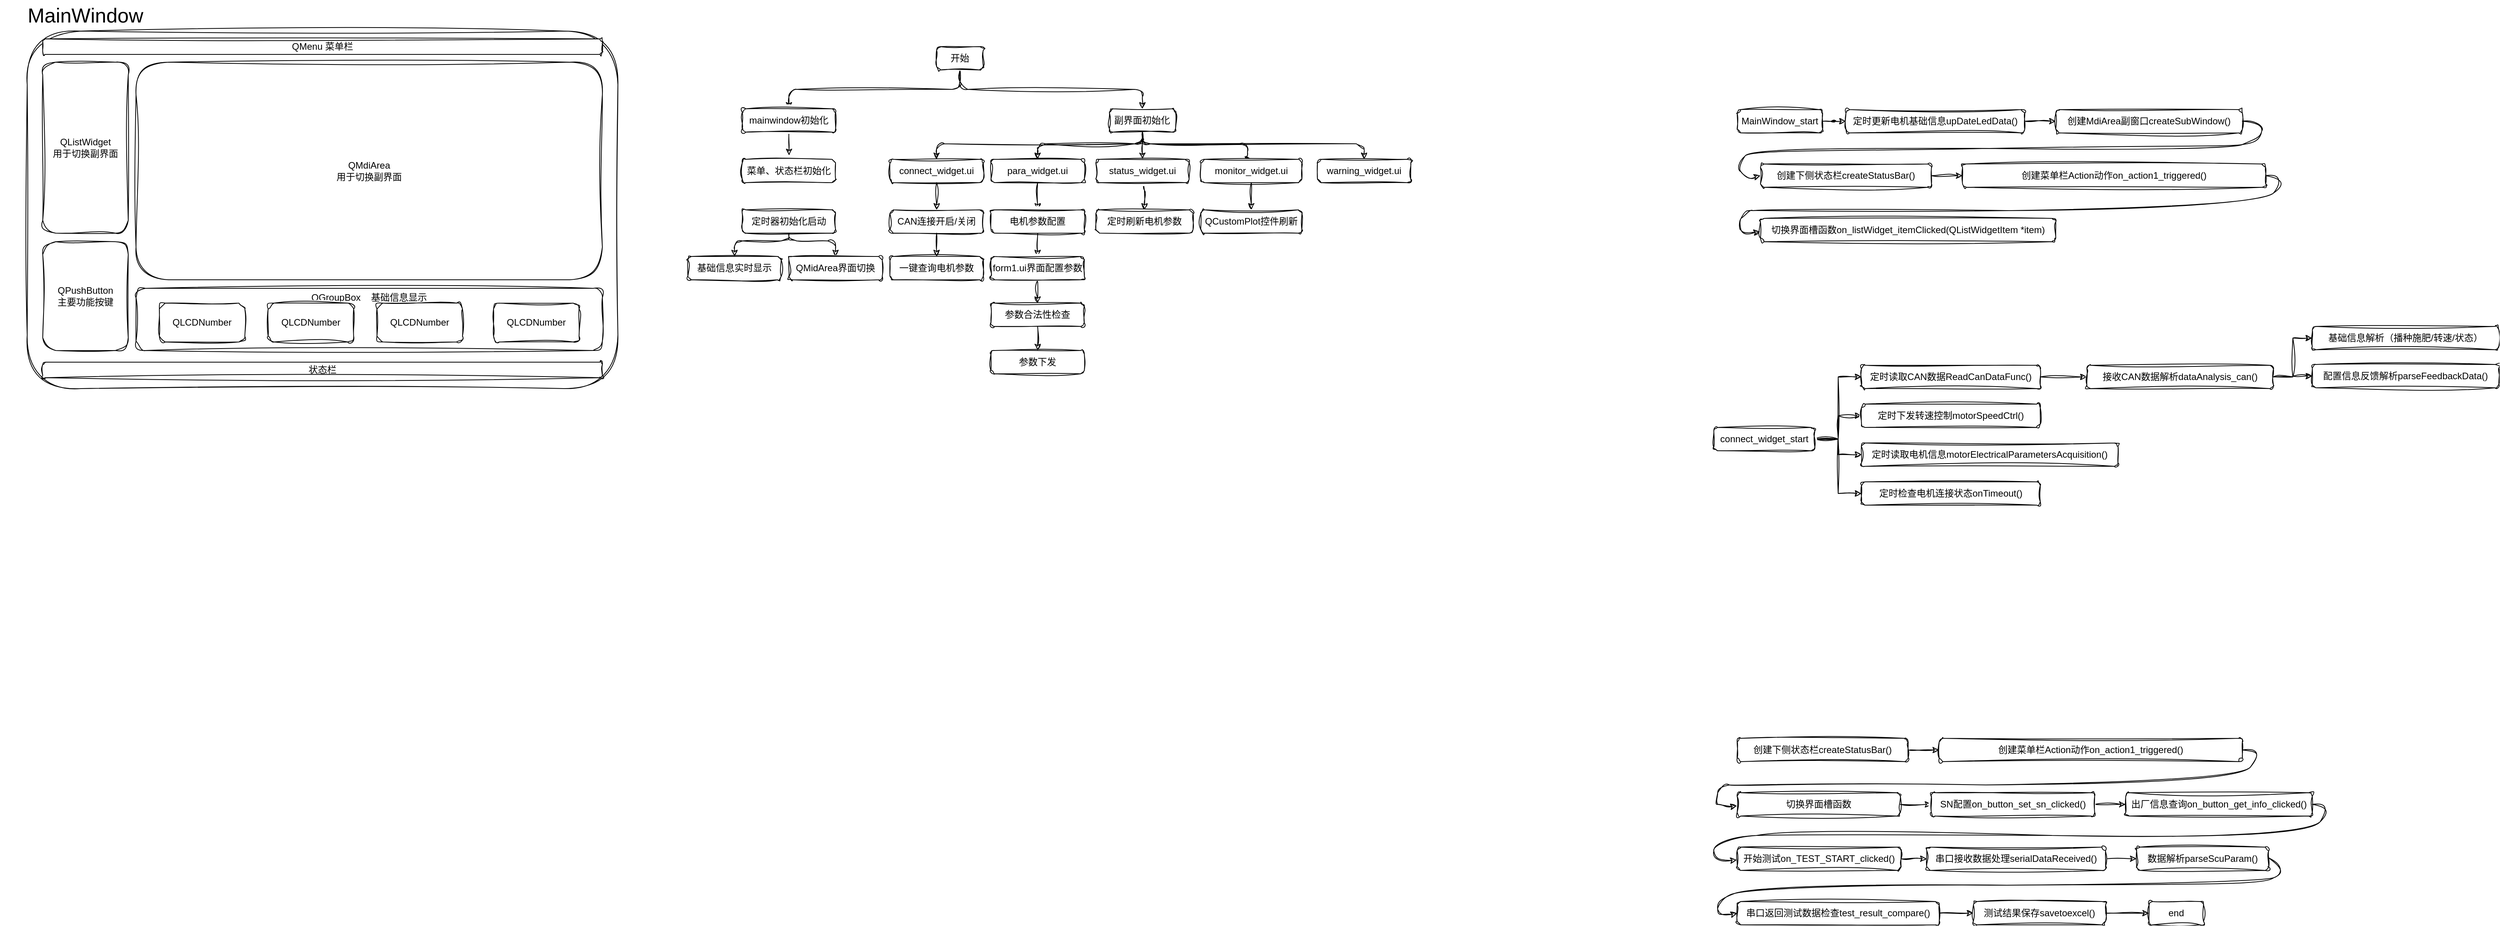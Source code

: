 <mxfile version="28.0.7">
  <diagram name="第 1 页" id="NeOZQ0dyBE4NOlgX1TNu">
    <mxGraphModel dx="983" dy="512" grid="1" gridSize="10" guides="1" tooltips="1" connect="1" arrows="1" fold="1" page="1" pageScale="1" pageWidth="5000" pageHeight="5000" math="0" shadow="0">
      <root>
        <mxCell id="0" />
        <mxCell id="1" parent="0" />
        <mxCell id="uWLSrax9oehgRug97Yif-1" value="" style="rounded=1;whiteSpace=wrap;html=1;labelBackgroundColor=none;sketch=1;curveFitting=1;jiggle=2;" vertex="1" parent="1">
          <mxGeometry x="110" y="70" width="760" height="460" as="geometry" />
        </mxCell>
        <mxCell id="uWLSrax9oehgRug97Yif-3" value="&lt;font style=&quot;font-size: 26px;&quot;&gt;MainWindow&lt;/font&gt;" style="text;html=1;align=center;verticalAlign=middle;whiteSpace=wrap;rounded=1;labelBackgroundColor=none;sketch=1;curveFitting=1;jiggle=2;" vertex="1" parent="1">
          <mxGeometry x="75" y="30" width="220" height="40" as="geometry" />
        </mxCell>
        <mxCell id="uWLSrax9oehgRug97Yif-4" value="QListWidget&lt;br&gt;用于切换副界面" style="rounded=1;whiteSpace=wrap;html=1;labelBackgroundColor=none;sketch=1;curveFitting=1;jiggle=2;" vertex="1" parent="1">
          <mxGeometry x="130" y="110" width="110" height="220" as="geometry" />
        </mxCell>
        <mxCell id="uWLSrax9oehgRug97Yif-5" value="状态栏" style="rounded=1;whiteSpace=wrap;html=1;labelBackgroundColor=none;sketch=1;curveFitting=1;jiggle=2;" vertex="1" parent="1">
          <mxGeometry x="130" y="496" width="720" height="20" as="geometry" />
        </mxCell>
        <mxCell id="uWLSrax9oehgRug97Yif-6" value="QPushButton&lt;br&gt;主要功能按键" style="rounded=1;whiteSpace=wrap;html=1;labelBackgroundColor=none;sketch=1;curveFitting=1;jiggle=2;" vertex="1" parent="1">
          <mxGeometry x="130" y="341" width="110" height="140" as="geometry" />
        </mxCell>
        <mxCell id="uWLSrax9oehgRug97Yif-7" value="QGroupBox&amp;nbsp; &amp;nbsp; 基础信息显示&lt;br&gt;&lt;br&gt;&lt;br&gt;&lt;br&gt;&lt;div&gt;&lt;br&gt;&lt;/div&gt;" style="rounded=1;whiteSpace=wrap;html=1;labelBackgroundColor=none;sketch=1;curveFitting=1;jiggle=2;" vertex="1" parent="1">
          <mxGeometry x="250" y="401" width="600" height="80" as="geometry" />
        </mxCell>
        <mxCell id="uWLSrax9oehgRug97Yif-8" value="QLCDNumber" style="rounded=1;whiteSpace=wrap;html=1;labelBackgroundColor=none;sketch=1;curveFitting=1;jiggle=2;" vertex="1" parent="1">
          <mxGeometry x="280" y="420" width="110" height="50" as="geometry" />
        </mxCell>
        <mxCell id="uWLSrax9oehgRug97Yif-9" value="QLCDNumber" style="rounded=1;whiteSpace=wrap;html=1;labelBackgroundColor=none;sketch=1;curveFitting=1;jiggle=2;" vertex="1" parent="1">
          <mxGeometry x="420" y="420" width="110" height="50" as="geometry" />
        </mxCell>
        <mxCell id="uWLSrax9oehgRug97Yif-10" value="QLCDNumber" style="rounded=1;whiteSpace=wrap;html=1;labelBackgroundColor=none;sketch=1;curveFitting=1;jiggle=2;" vertex="1" parent="1">
          <mxGeometry x="560" y="420" width="110" height="50" as="geometry" />
        </mxCell>
        <mxCell id="uWLSrax9oehgRug97Yif-11" value="QLCDNumber" style="rounded=1;whiteSpace=wrap;html=1;labelBackgroundColor=none;sketch=1;curveFitting=1;jiggle=2;" vertex="1" parent="1">
          <mxGeometry x="710" y="420" width="110" height="50" as="geometry" />
        </mxCell>
        <mxCell id="uWLSrax9oehgRug97Yif-12" value="QMdiArea&lt;br&gt;用于切换副界面" style="rounded=1;whiteSpace=wrap;html=1;labelBackgroundColor=none;sketch=1;curveFitting=1;jiggle=2;" vertex="1" parent="1">
          <mxGeometry x="250" y="110" width="600" height="280" as="geometry" />
        </mxCell>
        <mxCell id="uWLSrax9oehgRug97Yif-13" value="QMenu 菜单栏" style="rounded=1;whiteSpace=wrap;html=1;labelBackgroundColor=none;sketch=1;curveFitting=1;jiggle=2;" vertex="1" parent="1">
          <mxGeometry x="130" y="80" width="720" height="20" as="geometry" />
        </mxCell>
        <mxCell id="uWLSrax9oehgRug97Yif-89" style="edgeStyle=orthogonalEdgeStyle;rounded=1;orthogonalLoop=1;jettySize=auto;html=1;exitX=0.5;exitY=1;exitDx=0;exitDy=0;entryX=0.5;entryY=0;entryDx=0;entryDy=0;labelBackgroundColor=none;fontColor=default;sketch=1;curveFitting=1;jiggle=2;" edge="1" parent="1" source="uWLSrax9oehgRug97Yif-18" target="uWLSrax9oehgRug97Yif-86">
          <mxGeometry relative="1" as="geometry" />
        </mxCell>
        <mxCell id="uWLSrax9oehgRug97Yif-90" style="edgeStyle=orthogonalEdgeStyle;rounded=1;orthogonalLoop=1;jettySize=auto;html=1;exitX=0.5;exitY=1;exitDx=0;exitDy=0;entryX=0.5;entryY=0;entryDx=0;entryDy=0;labelBackgroundColor=none;fontColor=default;sketch=1;curveFitting=1;jiggle=2;" edge="1" parent="1" source="uWLSrax9oehgRug97Yif-18" target="uWLSrax9oehgRug97Yif-25">
          <mxGeometry relative="1" as="geometry" />
        </mxCell>
        <mxCell id="uWLSrax9oehgRug97Yif-18" value="开始" style="rounded=1;whiteSpace=wrap;html=1;labelBackgroundColor=none;sketch=1;curveFitting=1;jiggle=2;" vertex="1" parent="1">
          <mxGeometry x="1280.09" y="90" width="60" height="30" as="geometry" />
        </mxCell>
        <mxCell id="uWLSrax9oehgRug97Yif-91" style="edgeStyle=orthogonalEdgeStyle;rounded=1;orthogonalLoop=1;jettySize=auto;html=1;exitX=0.5;exitY=1;exitDx=0;exitDy=0;labelBackgroundColor=none;fontColor=default;sketch=1;curveFitting=1;jiggle=2;" edge="1" parent="1" source="uWLSrax9oehgRug97Yif-25" target="uWLSrax9oehgRug97Yif-74">
          <mxGeometry relative="1" as="geometry">
            <Array as="points">
              <mxPoint x="1545" y="215" />
              <mxPoint x="1280" y="215" />
            </Array>
          </mxGeometry>
        </mxCell>
        <mxCell id="uWLSrax9oehgRug97Yif-92" style="edgeStyle=orthogonalEdgeStyle;rounded=1;orthogonalLoop=1;jettySize=auto;html=1;exitX=0.5;exitY=1;exitDx=0;exitDy=0;labelBackgroundColor=none;fontColor=default;sketch=1;curveFitting=1;jiggle=2;" edge="1" parent="1" source="uWLSrax9oehgRug97Yif-25" target="uWLSrax9oehgRug97Yif-78">
          <mxGeometry relative="1" as="geometry">
            <Array as="points">
              <mxPoint x="1545" y="215" />
              <mxPoint x="1830" y="215" />
            </Array>
          </mxGeometry>
        </mxCell>
        <mxCell id="uWLSrax9oehgRug97Yif-93" style="edgeStyle=orthogonalEdgeStyle;rounded=1;orthogonalLoop=1;jettySize=auto;html=1;exitX=0.5;exitY=1;exitDx=0;exitDy=0;labelBackgroundColor=none;fontColor=default;sketch=1;curveFitting=1;jiggle=2;" edge="1" parent="1" source="uWLSrax9oehgRug97Yif-25" target="uWLSrax9oehgRug97Yif-75">
          <mxGeometry relative="1" as="geometry">
            <Array as="points">
              <mxPoint x="1545" y="215" />
              <mxPoint x="1410" y="215" />
            </Array>
          </mxGeometry>
        </mxCell>
        <mxCell id="uWLSrax9oehgRug97Yif-94" style="edgeStyle=orthogonalEdgeStyle;rounded=1;orthogonalLoop=1;jettySize=auto;html=1;exitX=0.5;exitY=1;exitDx=0;exitDy=0;entryX=0.5;entryY=0;entryDx=0;entryDy=0;labelBackgroundColor=none;fontColor=default;sketch=1;curveFitting=1;jiggle=2;" edge="1" parent="1" source="uWLSrax9oehgRug97Yif-25" target="uWLSrax9oehgRug97Yif-77">
          <mxGeometry relative="1" as="geometry">
            <Array as="points">
              <mxPoint x="1545" y="215" />
              <mxPoint x="1680" y="215" />
            </Array>
          </mxGeometry>
        </mxCell>
        <mxCell id="uWLSrax9oehgRug97Yif-95" style="edgeStyle=orthogonalEdgeStyle;rounded=1;orthogonalLoop=1;jettySize=auto;html=1;exitX=0.5;exitY=1;exitDx=0;exitDy=0;entryX=0.5;entryY=0;entryDx=0;entryDy=0;labelBackgroundColor=none;fontColor=default;sketch=1;curveFitting=1;jiggle=2;" edge="1" parent="1" source="uWLSrax9oehgRug97Yif-25" target="uWLSrax9oehgRug97Yif-76">
          <mxGeometry relative="1" as="geometry" />
        </mxCell>
        <mxCell id="uWLSrax9oehgRug97Yif-25" value="副界面初始化" style="rounded=1;whiteSpace=wrap;html=1;labelBackgroundColor=none;sketch=1;curveFitting=1;jiggle=2;" vertex="1" parent="1">
          <mxGeometry x="1502.34" y="170" width="85.14" height="30" as="geometry" />
        </mxCell>
        <mxCell id="uWLSrax9oehgRug97Yif-46" value="" style="edgeStyle=orthogonalEdgeStyle;rounded=1;orthogonalLoop=1;jettySize=auto;html=1;labelBackgroundColor=none;fontColor=default;sketch=1;curveFitting=1;jiggle=2;" edge="1" parent="1" source="uWLSrax9oehgRug97Yif-47" target="uWLSrax9oehgRug97Yif-49">
          <mxGeometry relative="1" as="geometry" />
        </mxCell>
        <mxCell id="uWLSrax9oehgRug97Yif-47" value="MainWindow_start" style="rounded=1;whiteSpace=wrap;html=1;labelBackgroundColor=none;sketch=1;curveFitting=1;jiggle=2;" vertex="1" parent="1">
          <mxGeometry x="2310" y="171" width="110" height="30" as="geometry" />
        </mxCell>
        <mxCell id="uWLSrax9oehgRug97Yif-48" style="edgeStyle=orthogonalEdgeStyle;rounded=1;orthogonalLoop=1;jettySize=auto;html=1;exitX=1;exitY=0.5;exitDx=0;exitDy=0;entryX=0;entryY=0.5;entryDx=0;entryDy=0;labelBackgroundColor=none;fontColor=default;sketch=1;curveFitting=1;jiggle=2;" edge="1" parent="1" source="uWLSrax9oehgRug97Yif-49" target="uWLSrax9oehgRug97Yif-50">
          <mxGeometry relative="1" as="geometry" />
        </mxCell>
        <mxCell id="uWLSrax9oehgRug97Yif-49" value="定时更新电机基础信息upDateLedData()" style="rounded=1;whiteSpace=wrap;html=1;labelBackgroundColor=none;sketch=1;curveFitting=1;jiggle=2;" vertex="1" parent="1">
          <mxGeometry x="2450" y="171" width="230" height="30" as="geometry" />
        </mxCell>
        <mxCell id="uWLSrax9oehgRug97Yif-50" value="创建MdiArea副窗口createSubWindow()" style="rounded=1;whiteSpace=wrap;html=1;labelBackgroundColor=none;sketch=1;curveFitting=1;jiggle=2;" vertex="1" parent="1">
          <mxGeometry x="2720" y="171" width="240" height="30" as="geometry" />
        </mxCell>
        <mxCell id="uWLSrax9oehgRug97Yif-51" style="edgeStyle=orthogonalEdgeStyle;rounded=1;orthogonalLoop=1;jettySize=auto;html=1;exitX=1;exitY=0.5;exitDx=0;exitDy=0;entryX=0;entryY=0.5;entryDx=0;entryDy=0;labelBackgroundColor=none;fontColor=default;sketch=1;curveFitting=1;jiggle=2;" edge="1" parent="1" source="uWLSrax9oehgRug97Yif-52" target="uWLSrax9oehgRug97Yif-54">
          <mxGeometry relative="1" as="geometry" />
        </mxCell>
        <mxCell id="uWLSrax9oehgRug97Yif-52" value="创建下侧状态栏createStatusBar()" style="rounded=1;whiteSpace=wrap;html=1;labelBackgroundColor=none;sketch=1;curveFitting=1;jiggle=2;" vertex="1" parent="1">
          <mxGeometry x="2340" y="241" width="220" height="30" as="geometry" />
        </mxCell>
        <mxCell id="uWLSrax9oehgRug97Yif-53" value="" style="curved=1;endArrow=classic;html=1;rounded=1;exitX=1;exitY=0.5;exitDx=0;exitDy=0;entryX=0;entryY=0.5;entryDx=0;entryDy=0;labelBackgroundColor=none;fontColor=default;sketch=1;curveFitting=1;jiggle=2;" edge="1" parent="1" source="uWLSrax9oehgRug97Yif-50" target="uWLSrax9oehgRug97Yif-52">
          <mxGeometry width="50" height="50" relative="1" as="geometry">
            <mxPoint x="2960" y="191" as="sourcePoint" />
            <mxPoint x="2290" y="241" as="targetPoint" />
            <Array as="points">
              <mxPoint x="2990" y="186" />
              <mxPoint x="2980" y="211" />
              <mxPoint x="2940" y="221" />
              <mxPoint x="2330" y="221" />
              <mxPoint x="2310" y="241" />
              <mxPoint x="2320" y="261" />
            </Array>
          </mxGeometry>
        </mxCell>
        <mxCell id="uWLSrax9oehgRug97Yif-54" value="创建菜单栏Action动作on_action1_triggered()" style="rounded=1;whiteSpace=wrap;html=1;labelBackgroundColor=none;sketch=1;curveFitting=1;jiggle=2;" vertex="1" parent="1">
          <mxGeometry x="2600" y="241" width="390" height="30" as="geometry" />
        </mxCell>
        <mxCell id="uWLSrax9oehgRug97Yif-56" value="切换界面槽函数on_listWidget_itemClicked(QListWidgetItem *item)" style="rounded=1;whiteSpace=wrap;html=1;labelBackgroundColor=none;sketch=1;curveFitting=1;jiggle=2;" vertex="1" parent="1">
          <mxGeometry x="2340" y="311" width="380" height="30" as="geometry" />
        </mxCell>
        <mxCell id="uWLSrax9oehgRug97Yif-60" value="" style="curved=1;endArrow=classic;html=1;rounded=1;exitX=1;exitY=0.5;exitDx=0;exitDy=0;entryX=-0.001;entryY=0.565;entryDx=0;entryDy=0;entryPerimeter=0;labelBackgroundColor=none;fontColor=default;sketch=1;curveFitting=1;jiggle=2;" edge="1" parent="1" target="uWLSrax9oehgRug97Yif-56">
          <mxGeometry width="50" height="50" relative="1" as="geometry">
            <mxPoint x="2990" y="256" as="sourcePoint" />
            <mxPoint x="2300" y="331" as="targetPoint" />
            <Array as="points">
              <mxPoint x="3020" y="256" />
              <mxPoint x="2980" y="301" />
              <mxPoint x="2340" y="301" />
              <mxPoint x="2320" y="301" />
              <mxPoint x="2310" y="321" />
              <mxPoint x="2320" y="331" />
            </Array>
          </mxGeometry>
        </mxCell>
        <mxCell id="uWLSrax9oehgRug97Yif-118" style="edgeStyle=orthogonalEdgeStyle;rounded=1;orthogonalLoop=1;jettySize=auto;html=1;exitX=0.5;exitY=1;exitDx=0;exitDy=0;entryX=0.5;entryY=0;entryDx=0;entryDy=0;labelBackgroundColor=none;fontColor=default;sketch=1;curveFitting=1;jiggle=2;" edge="1" parent="1" source="uWLSrax9oehgRug97Yif-74" target="uWLSrax9oehgRug97Yif-117">
          <mxGeometry relative="1" as="geometry" />
        </mxCell>
        <mxCell id="uWLSrax9oehgRug97Yif-74" value="connect_widget.ui" style="rounded=1;whiteSpace=wrap;html=1;labelBackgroundColor=none;sketch=1;curveFitting=1;jiggle=2;" vertex="1" parent="1">
          <mxGeometry x="1220" y="235" width="120.09" height="30" as="geometry" />
        </mxCell>
        <mxCell id="uWLSrax9oehgRug97Yif-110" style="edgeStyle=orthogonalEdgeStyle;rounded=1;orthogonalLoop=1;jettySize=auto;html=1;exitX=0.5;exitY=1;exitDx=0;exitDy=0;entryX=0.5;entryY=0;entryDx=0;entryDy=0;labelBackgroundColor=none;fontColor=default;sketch=1;curveFitting=1;jiggle=2;" edge="1" parent="1" source="uWLSrax9oehgRug97Yif-75" target="uWLSrax9oehgRug97Yif-109">
          <mxGeometry relative="1" as="geometry" />
        </mxCell>
        <mxCell id="uWLSrax9oehgRug97Yif-75" value="para_widget.ui" style="rounded=1;whiteSpace=wrap;html=1;labelBackgroundColor=none;sketch=1;curveFitting=1;jiggle=2;" vertex="1" parent="1">
          <mxGeometry x="1350" y="235" width="120.09" height="30" as="geometry" />
        </mxCell>
        <mxCell id="uWLSrax9oehgRug97Yif-107" style="edgeStyle=orthogonalEdgeStyle;rounded=1;orthogonalLoop=1;jettySize=auto;html=1;exitX=0.5;exitY=1;exitDx=0;exitDy=0;entryX=0.5;entryY=0;entryDx=0;entryDy=0;labelBackgroundColor=none;fontColor=default;sketch=1;curveFitting=1;jiggle=2;" edge="1" parent="1" source="uWLSrax9oehgRug97Yif-76" target="uWLSrax9oehgRug97Yif-105">
          <mxGeometry relative="1" as="geometry" />
        </mxCell>
        <mxCell id="uWLSrax9oehgRug97Yif-76" value="status_widget.ui" style="rounded=1;whiteSpace=wrap;html=1;labelBackgroundColor=none;sketch=1;curveFitting=1;jiggle=2;" vertex="1" parent="1">
          <mxGeometry x="1484.86" y="235" width="120.09" height="30" as="geometry" />
        </mxCell>
        <mxCell id="uWLSrax9oehgRug97Yif-98" style="edgeStyle=orthogonalEdgeStyle;rounded=1;orthogonalLoop=1;jettySize=auto;html=1;exitX=0.5;exitY=1;exitDx=0;exitDy=0;entryX=0.5;entryY=0;entryDx=0;entryDy=0;labelBackgroundColor=none;fontColor=default;sketch=1;curveFitting=1;jiggle=2;" edge="1" parent="1" source="uWLSrax9oehgRug97Yif-77" target="uWLSrax9oehgRug97Yif-97">
          <mxGeometry relative="1" as="geometry" />
        </mxCell>
        <mxCell id="uWLSrax9oehgRug97Yif-77" value="monitor_widget.ui" style="rounded=1;whiteSpace=wrap;html=1;labelBackgroundColor=none;sketch=1;curveFitting=1;jiggle=2;" vertex="1" parent="1">
          <mxGeometry x="1620" y="235" width="130" height="30" as="geometry" />
        </mxCell>
        <mxCell id="uWLSrax9oehgRug97Yif-78" value="warning_widget.ui" style="rounded=1;whiteSpace=wrap;html=1;labelBackgroundColor=none;sketch=1;curveFitting=1;jiggle=2;" vertex="1" parent="1">
          <mxGeometry x="1770" y="235" width="120.09" height="30" as="geometry" />
        </mxCell>
        <mxCell id="uWLSrax9oehgRug97Yif-123" style="edgeStyle=orthogonalEdgeStyle;rounded=1;orthogonalLoop=1;jettySize=auto;html=1;exitX=0.5;exitY=1;exitDx=0;exitDy=0;labelBackgroundColor=none;fontColor=default;sketch=1;curveFitting=1;jiggle=2;" edge="1" parent="1" source="uWLSrax9oehgRug97Yif-86">
          <mxGeometry relative="1" as="geometry">
            <mxPoint x="1090.286" y="230" as="targetPoint" />
          </mxGeometry>
        </mxCell>
        <mxCell id="uWLSrax9oehgRug97Yif-86" value="mainwindow初始化" style="rounded=1;whiteSpace=wrap;html=1;labelBackgroundColor=none;sketch=1;curveFitting=1;jiggle=2;" vertex="1" parent="1">
          <mxGeometry x="1030" y="170" width="120.09" height="30" as="geometry" />
        </mxCell>
        <mxCell id="uWLSrax9oehgRug97Yif-102" style="edgeStyle=orthogonalEdgeStyle;rounded=1;orthogonalLoop=1;jettySize=auto;html=1;exitX=0.5;exitY=1;exitDx=0;exitDy=0;entryX=0.5;entryY=0;entryDx=0;entryDy=0;labelBackgroundColor=none;fontColor=default;sketch=1;curveFitting=1;jiggle=2;" edge="1" parent="1" source="uWLSrax9oehgRug97Yif-87" target="uWLSrax9oehgRug97Yif-100">
          <mxGeometry relative="1" as="geometry">
            <Array as="points">
              <mxPoint x="1090" y="340" />
              <mxPoint x="1020" y="340" />
            </Array>
          </mxGeometry>
        </mxCell>
        <mxCell id="uWLSrax9oehgRug97Yif-103" style="edgeStyle=orthogonalEdgeStyle;rounded=1;orthogonalLoop=1;jettySize=auto;html=1;exitX=0.5;exitY=1;exitDx=0;exitDy=0;entryX=0.5;entryY=0;entryDx=0;entryDy=0;labelBackgroundColor=none;fontColor=default;sketch=1;curveFitting=1;jiggle=2;" edge="1" parent="1" source="uWLSrax9oehgRug97Yif-87" target="uWLSrax9oehgRug97Yif-101">
          <mxGeometry relative="1" as="geometry">
            <Array as="points">
              <mxPoint x="1090" y="340" />
              <mxPoint x="1150" y="340" />
            </Array>
          </mxGeometry>
        </mxCell>
        <mxCell id="uWLSrax9oehgRug97Yif-87" value="定时器初始化启动" style="rounded=1;whiteSpace=wrap;html=1;labelBackgroundColor=none;sketch=1;curveFitting=1;jiggle=2;" vertex="1" parent="1">
          <mxGeometry x="1030" y="300" width="120.09" height="30" as="geometry" />
        </mxCell>
        <mxCell id="uWLSrax9oehgRug97Yif-97" value="QCustomPlot控件刷新" style="rounded=1;whiteSpace=wrap;html=1;labelBackgroundColor=none;sketch=1;curveFitting=1;jiggle=2;" vertex="1" parent="1">
          <mxGeometry x="1620" y="300" width="130" height="30" as="geometry" />
        </mxCell>
        <mxCell id="uWLSrax9oehgRug97Yif-100" value="基础信息实时显示" style="rounded=1;whiteSpace=wrap;html=1;labelBackgroundColor=none;sketch=1;curveFitting=1;jiggle=2;" vertex="1" parent="1">
          <mxGeometry x="960" y="360" width="120.09" height="30" as="geometry" />
        </mxCell>
        <mxCell id="uWLSrax9oehgRug97Yif-101" value="QMidArea界面切换" style="rounded=1;whiteSpace=wrap;html=1;labelBackgroundColor=none;sketch=1;curveFitting=1;jiggle=2;" vertex="1" parent="1">
          <mxGeometry x="1090" y="360" width="120.09" height="30" as="geometry" />
        </mxCell>
        <mxCell id="uWLSrax9oehgRug97Yif-105" value="定时刷新电机参数" style="rounded=1;whiteSpace=wrap;html=1;labelBackgroundColor=none;sketch=1;curveFitting=1;jiggle=2;" vertex="1" parent="1">
          <mxGeometry x="1484.96" y="300" width="125.04" height="30" as="geometry" />
        </mxCell>
        <mxCell id="uWLSrax9oehgRug97Yif-112" style="edgeStyle=orthogonalEdgeStyle;rounded=1;orthogonalLoop=1;jettySize=auto;html=1;exitX=0.5;exitY=1;exitDx=0;exitDy=0;entryX=0.5;entryY=0;entryDx=0;entryDy=0;labelBackgroundColor=none;fontColor=default;sketch=1;curveFitting=1;jiggle=2;" edge="1" parent="1" source="uWLSrax9oehgRug97Yif-109" target="uWLSrax9oehgRug97Yif-111">
          <mxGeometry relative="1" as="geometry" />
        </mxCell>
        <mxCell id="uWLSrax9oehgRug97Yif-109" value="电机参数配置" style="rounded=1;whiteSpace=wrap;html=1;labelBackgroundColor=none;sketch=1;curveFitting=1;jiggle=2;" vertex="1" parent="1">
          <mxGeometry x="1350" y="300" width="120.09" height="30" as="geometry" />
        </mxCell>
        <mxCell id="uWLSrax9oehgRug97Yif-114" style="edgeStyle=orthogonalEdgeStyle;rounded=1;orthogonalLoop=1;jettySize=auto;html=1;exitX=0.5;exitY=1;exitDx=0;exitDy=0;entryX=0.5;entryY=0;entryDx=0;entryDy=0;labelBackgroundColor=none;fontColor=default;sketch=1;curveFitting=1;jiggle=2;" edge="1" parent="1" source="uWLSrax9oehgRug97Yif-111" target="uWLSrax9oehgRug97Yif-113">
          <mxGeometry relative="1" as="geometry" />
        </mxCell>
        <mxCell id="uWLSrax9oehgRug97Yif-111" value="form1.ui界面配置参数" style="rounded=1;whiteSpace=wrap;html=1;labelBackgroundColor=none;sketch=1;curveFitting=1;jiggle=2;" vertex="1" parent="1">
          <mxGeometry x="1350" y="360" width="120.09" height="30" as="geometry" />
        </mxCell>
        <mxCell id="uWLSrax9oehgRug97Yif-116" style="edgeStyle=orthogonalEdgeStyle;rounded=1;orthogonalLoop=1;jettySize=auto;html=1;exitX=0.5;exitY=1;exitDx=0;exitDy=0;entryX=0.5;entryY=0;entryDx=0;entryDy=0;labelBackgroundColor=none;fontColor=default;sketch=1;curveFitting=1;jiggle=2;" edge="1" parent="1" source="uWLSrax9oehgRug97Yif-113" target="uWLSrax9oehgRug97Yif-115">
          <mxGeometry relative="1" as="geometry" />
        </mxCell>
        <mxCell id="uWLSrax9oehgRug97Yif-113" value="参数合法性检查" style="rounded=1;whiteSpace=wrap;html=1;labelBackgroundColor=none;sketch=1;curveFitting=1;jiggle=2;" vertex="1" parent="1">
          <mxGeometry x="1350" y="420" width="120.09" height="30" as="geometry" />
        </mxCell>
        <mxCell id="uWLSrax9oehgRug97Yif-115" value="参数下发" style="rounded=1;whiteSpace=wrap;html=1;labelBackgroundColor=none;sketch=1;curveFitting=1;jiggle=2;" vertex="1" parent="1">
          <mxGeometry x="1350" y="481" width="120.09" height="30" as="geometry" />
        </mxCell>
        <mxCell id="uWLSrax9oehgRug97Yif-120" style="edgeStyle=orthogonalEdgeStyle;rounded=1;orthogonalLoop=1;jettySize=auto;html=1;exitX=0.5;exitY=1;exitDx=0;exitDy=0;entryX=0.5;entryY=0;entryDx=0;entryDy=0;labelBackgroundColor=none;fontColor=default;sketch=1;curveFitting=1;jiggle=2;" edge="1" parent="1" source="uWLSrax9oehgRug97Yif-117" target="uWLSrax9oehgRug97Yif-119">
          <mxGeometry relative="1" as="geometry" />
        </mxCell>
        <mxCell id="uWLSrax9oehgRug97Yif-117" value="CAN连接开启/关闭" style="rounded=1;whiteSpace=wrap;html=1;labelBackgroundColor=none;sketch=1;curveFitting=1;jiggle=2;" vertex="1" parent="1">
          <mxGeometry x="1220" y="300" width="120.09" height="30" as="geometry" />
        </mxCell>
        <mxCell id="uWLSrax9oehgRug97Yif-119" value="一键查询电机参数" style="rounded=1;whiteSpace=wrap;html=1;labelBackgroundColor=none;sketch=1;curveFitting=1;jiggle=2;" vertex="1" parent="1">
          <mxGeometry x="1220" y="360" width="120.09" height="30" as="geometry" />
        </mxCell>
        <mxCell id="uWLSrax9oehgRug97Yif-122" value="菜单、状态栏初始化" style="rounded=1;whiteSpace=wrap;html=1;labelBackgroundColor=none;sketch=1;curveFitting=1;jiggle=2;" vertex="1" parent="1">
          <mxGeometry x="1030" y="235" width="120" height="30" as="geometry" />
        </mxCell>
        <mxCell id="uWLSrax9oehgRug97Yif-155" style="edgeStyle=orthogonalEdgeStyle;rounded=0;sketch=1;hachureGap=4;jiggle=2;curveFitting=1;orthogonalLoop=1;jettySize=auto;html=1;exitX=1;exitY=0.5;exitDx=0;exitDy=0;entryX=0;entryY=0.5;entryDx=0;entryDy=0;fontFamily=Architects Daughter;fontSource=https%3A%2F%2Ffonts.googleapis.com%2Fcss%3Ffamily%3DArchitects%2BDaughter;" edge="1" parent="1" source="uWLSrax9oehgRug97Yif-125" target="uWLSrax9oehgRug97Yif-127">
          <mxGeometry relative="1" as="geometry" />
        </mxCell>
        <mxCell id="uWLSrax9oehgRug97Yif-156" style="edgeStyle=orthogonalEdgeStyle;rounded=0;sketch=1;hachureGap=4;jiggle=2;curveFitting=1;orthogonalLoop=1;jettySize=auto;html=1;exitX=1;exitY=0.5;exitDx=0;exitDy=0;entryX=0;entryY=0.5;entryDx=0;entryDy=0;fontFamily=Architects Daughter;fontSource=https%3A%2F%2Ffonts.googleapis.com%2Fcss%3Ffamily%3DArchitects%2BDaughter;" edge="1" parent="1" source="uWLSrax9oehgRug97Yif-125" target="uWLSrax9oehgRug97Yif-151">
          <mxGeometry relative="1" as="geometry" />
        </mxCell>
        <mxCell id="uWLSrax9oehgRug97Yif-157" style="edgeStyle=orthogonalEdgeStyle;rounded=0;sketch=1;hachureGap=4;jiggle=2;curveFitting=1;orthogonalLoop=1;jettySize=auto;html=1;exitX=1;exitY=0.5;exitDx=0;exitDy=0;entryX=0;entryY=0.5;entryDx=0;entryDy=0;fontFamily=Architects Daughter;fontSource=https%3A%2F%2Ffonts.googleapis.com%2Fcss%3Ffamily%3DArchitects%2BDaughter;" edge="1" parent="1" source="uWLSrax9oehgRug97Yif-125" target="uWLSrax9oehgRug97Yif-152">
          <mxGeometry relative="1" as="geometry" />
        </mxCell>
        <mxCell id="uWLSrax9oehgRug97Yif-158" style="edgeStyle=orthogonalEdgeStyle;rounded=0;sketch=1;hachureGap=4;jiggle=2;curveFitting=1;orthogonalLoop=1;jettySize=auto;html=1;exitX=1;exitY=0.5;exitDx=0;exitDy=0;entryX=0;entryY=0.5;entryDx=0;entryDy=0;fontFamily=Architects Daughter;fontSource=https%3A%2F%2Ffonts.googleapis.com%2Fcss%3Ffamily%3DArchitects%2BDaughter;" edge="1" parent="1" source="uWLSrax9oehgRug97Yif-125" target="uWLSrax9oehgRug97Yif-153">
          <mxGeometry relative="1" as="geometry" />
        </mxCell>
        <mxCell id="uWLSrax9oehgRug97Yif-125" value="connect_widget_start" style="rounded=1;whiteSpace=wrap;html=1;labelBackgroundColor=none;sketch=1;curveFitting=1;jiggle=2;" vertex="1" parent="1">
          <mxGeometry x="2280" y="580" width="130" height="30" as="geometry" />
        </mxCell>
        <mxCell id="uWLSrax9oehgRug97Yif-126" style="edgeStyle=orthogonalEdgeStyle;rounded=1;orthogonalLoop=1;jettySize=auto;html=1;exitX=1;exitY=0.5;exitDx=0;exitDy=0;entryX=0;entryY=0.5;entryDx=0;entryDy=0;labelBackgroundColor=none;fontColor=default;sketch=1;curveFitting=1;jiggle=2;" edge="1" parent="1" source="uWLSrax9oehgRug97Yif-127" target="uWLSrax9oehgRug97Yif-128">
          <mxGeometry relative="1" as="geometry" />
        </mxCell>
        <mxCell id="uWLSrax9oehgRug97Yif-127" value="定时读取CAN数据ReadCanDataFunc()" style="rounded=1;whiteSpace=wrap;html=1;labelBackgroundColor=none;sketch=1;curveFitting=1;jiggle=2;" vertex="1" parent="1">
          <mxGeometry x="2470" y="500" width="230" height="30" as="geometry" />
        </mxCell>
        <mxCell id="uWLSrax9oehgRug97Yif-161" style="edgeStyle=orthogonalEdgeStyle;rounded=0;sketch=1;hachureGap=4;jiggle=2;curveFitting=1;orthogonalLoop=1;jettySize=auto;html=1;exitX=1;exitY=0.5;exitDx=0;exitDy=0;entryX=0;entryY=0.5;entryDx=0;entryDy=0;fontFamily=Architects Daughter;fontSource=https%3A%2F%2Ffonts.googleapis.com%2Fcss%3Ffamily%3DArchitects%2BDaughter;" edge="1" parent="1" source="uWLSrax9oehgRug97Yif-128" target="uWLSrax9oehgRug97Yif-160">
          <mxGeometry relative="1" as="geometry" />
        </mxCell>
        <mxCell id="uWLSrax9oehgRug97Yif-162" style="edgeStyle=orthogonalEdgeStyle;rounded=0;sketch=1;hachureGap=4;jiggle=2;curveFitting=1;orthogonalLoop=1;jettySize=auto;html=1;exitX=1;exitY=0.5;exitDx=0;exitDy=0;entryX=0;entryY=0.5;entryDx=0;entryDy=0;fontFamily=Architects Daughter;fontSource=https%3A%2F%2Ffonts.googleapis.com%2Fcss%3Ffamily%3DArchitects%2BDaughter;" edge="1" parent="1" source="uWLSrax9oehgRug97Yif-128" target="uWLSrax9oehgRug97Yif-159">
          <mxGeometry relative="1" as="geometry" />
        </mxCell>
        <mxCell id="uWLSrax9oehgRug97Yif-128" value="&lt;div&gt;接收CAN数据解析dataAnalysis_can()&lt;/div&gt;" style="rounded=1;whiteSpace=wrap;html=1;labelBackgroundColor=none;sketch=1;curveFitting=1;jiggle=2;" vertex="1" parent="1">
          <mxGeometry x="2760" y="500" width="240" height="30" as="geometry" />
        </mxCell>
        <mxCell id="uWLSrax9oehgRug97Yif-129" style="edgeStyle=orthogonalEdgeStyle;rounded=1;orthogonalLoop=1;jettySize=auto;html=1;exitX=1;exitY=0.5;exitDx=0;exitDy=0;entryX=0;entryY=0.5;entryDx=0;entryDy=0;labelBackgroundColor=none;fontColor=default;sketch=1;curveFitting=1;jiggle=2;" edge="1" parent="1" source="uWLSrax9oehgRug97Yif-130" target="uWLSrax9oehgRug97Yif-132">
          <mxGeometry relative="1" as="geometry" />
        </mxCell>
        <mxCell id="uWLSrax9oehgRug97Yif-130" value="创建下侧状态栏createStatusBar()" style="rounded=1;whiteSpace=wrap;html=1;labelBackgroundColor=none;sketch=1;curveFitting=1;jiggle=2;" vertex="1" parent="1">
          <mxGeometry x="2310" y="980" width="220" height="30" as="geometry" />
        </mxCell>
        <mxCell id="uWLSrax9oehgRug97Yif-132" value="创建菜单栏Action动作on_action1_triggered()" style="rounded=1;whiteSpace=wrap;html=1;labelBackgroundColor=none;sketch=1;curveFitting=1;jiggle=2;" vertex="1" parent="1">
          <mxGeometry x="2570" y="980" width="390" height="30" as="geometry" />
        </mxCell>
        <mxCell id="uWLSrax9oehgRug97Yif-133" style="edgeStyle=orthogonalEdgeStyle;rounded=1;orthogonalLoop=1;jettySize=auto;html=1;exitX=1;exitY=0.5;exitDx=0;exitDy=0;entryX=0;entryY=0.5;entryDx=0;entryDy=0;labelBackgroundColor=none;fontColor=default;sketch=1;curveFitting=1;jiggle=2;" edge="1" parent="1" source="uWLSrax9oehgRug97Yif-134" target="uWLSrax9oehgRug97Yif-136">
          <mxGeometry relative="1" as="geometry" />
        </mxCell>
        <mxCell id="uWLSrax9oehgRug97Yif-134" value="切换界面槽函数" style="rounded=1;whiteSpace=wrap;html=1;labelBackgroundColor=none;sketch=1;curveFitting=1;jiggle=2;" vertex="1" parent="1">
          <mxGeometry x="2310" y="1050" width="210" height="30" as="geometry" />
        </mxCell>
        <mxCell id="uWLSrax9oehgRug97Yif-135" style="edgeStyle=orthogonalEdgeStyle;rounded=1;orthogonalLoop=1;jettySize=auto;html=1;exitX=1;exitY=0.5;exitDx=0;exitDy=0;entryX=0;entryY=0.5;entryDx=0;entryDy=0;labelBackgroundColor=none;fontColor=default;sketch=1;curveFitting=1;jiggle=2;" edge="1" parent="1" source="uWLSrax9oehgRug97Yif-136" target="uWLSrax9oehgRug97Yif-137">
          <mxGeometry relative="1" as="geometry" />
        </mxCell>
        <mxCell id="uWLSrax9oehgRug97Yif-136" value="SN配置on_button_set_sn_clicked()" style="rounded=1;whiteSpace=wrap;html=1;labelBackgroundColor=none;sketch=1;curveFitting=1;jiggle=2;" vertex="1" parent="1">
          <mxGeometry x="2560" y="1050" width="210" height="30" as="geometry" />
        </mxCell>
        <mxCell id="uWLSrax9oehgRug97Yif-137" value="出厂信息查询on_button_get_info_clicked()" style="rounded=1;whiteSpace=wrap;html=1;labelBackgroundColor=none;sketch=1;curveFitting=1;jiggle=2;" vertex="1" parent="1">
          <mxGeometry x="2810" y="1050" width="240" height="30" as="geometry" />
        </mxCell>
        <mxCell id="uWLSrax9oehgRug97Yif-138" value="" style="curved=1;endArrow=classic;html=1;rounded=1;exitX=1;exitY=0.5;exitDx=0;exitDy=0;entryX=-0.001;entryY=0.565;entryDx=0;entryDy=0;entryPerimeter=0;labelBackgroundColor=none;fontColor=default;sketch=1;curveFitting=1;jiggle=2;" edge="1" parent="1" target="uWLSrax9oehgRug97Yif-134">
          <mxGeometry width="50" height="50" relative="1" as="geometry">
            <mxPoint x="2960" y="995" as="sourcePoint" />
            <mxPoint x="2270" y="1070" as="targetPoint" />
            <Array as="points">
              <mxPoint x="2990" y="995" />
              <mxPoint x="2950" y="1040" />
              <mxPoint x="2310" y="1040" />
              <mxPoint x="2290" y="1040" />
              <mxPoint x="2280" y="1060" />
              <mxPoint x="2290" y="1070" />
            </Array>
          </mxGeometry>
        </mxCell>
        <mxCell id="uWLSrax9oehgRug97Yif-139" style="edgeStyle=orthogonalEdgeStyle;rounded=1;orthogonalLoop=1;jettySize=auto;html=1;exitX=1;exitY=0.5;exitDx=0;exitDy=0;entryX=0;entryY=0.5;entryDx=0;entryDy=0;labelBackgroundColor=none;fontColor=default;sketch=1;curveFitting=1;jiggle=2;" edge="1" parent="1" source="uWLSrax9oehgRug97Yif-140" target="uWLSrax9oehgRug97Yif-142">
          <mxGeometry relative="1" as="geometry" />
        </mxCell>
        <mxCell id="uWLSrax9oehgRug97Yif-140" value="串口接收数据处理serialDataReceived()" style="rounded=1;whiteSpace=wrap;html=1;labelBackgroundColor=none;sketch=1;curveFitting=1;jiggle=2;" vertex="1" parent="1">
          <mxGeometry x="2554" y="1120" width="230" height="30" as="geometry" />
        </mxCell>
        <mxCell id="uWLSrax9oehgRug97Yif-141" value="" style="curved=1;endArrow=classic;html=1;rounded=1;exitX=1;exitY=0.5;exitDx=0;exitDy=0;entryX=-0.002;entryY=0.547;entryDx=0;entryDy=0;entryPerimeter=0;labelBackgroundColor=none;fontColor=default;sketch=1;curveFitting=1;jiggle=2;" edge="1" parent="1" target="uWLSrax9oehgRug97Yif-144">
          <mxGeometry width="50" height="50" relative="1" as="geometry">
            <mxPoint x="3050" y="1065" as="sourcePoint" />
            <mxPoint x="2310" y="1140" as="targetPoint" />
            <Array as="points">
              <mxPoint x="3080" y="1065" />
              <mxPoint x="3040" y="1110" />
              <mxPoint x="2390" y="1100" />
              <mxPoint x="2280" y="1110" />
              <mxPoint x="2280" y="1140" />
            </Array>
          </mxGeometry>
        </mxCell>
        <mxCell id="uWLSrax9oehgRug97Yif-142" value="数据解析parseScuParam()" style="rounded=1;whiteSpace=wrap;html=1;labelBackgroundColor=none;sketch=1;curveFitting=1;jiggle=2;" vertex="1" parent="1">
          <mxGeometry x="2824" y="1120" width="170" height="30" as="geometry" />
        </mxCell>
        <mxCell id="uWLSrax9oehgRug97Yif-143" style="edgeStyle=orthogonalEdgeStyle;rounded=1;orthogonalLoop=1;jettySize=auto;html=1;exitX=1;exitY=0.5;exitDx=0;exitDy=0;entryX=0;entryY=0.5;entryDx=0;entryDy=0;labelBackgroundColor=none;fontColor=default;sketch=1;curveFitting=1;jiggle=2;" edge="1" parent="1" source="uWLSrax9oehgRug97Yif-144" target="uWLSrax9oehgRug97Yif-140">
          <mxGeometry relative="1" as="geometry" />
        </mxCell>
        <mxCell id="uWLSrax9oehgRug97Yif-144" value="开始测试on_TEST_START_clicked()" style="rounded=1;whiteSpace=wrap;html=1;labelBackgroundColor=none;sketch=1;curveFitting=1;jiggle=2;" vertex="1" parent="1">
          <mxGeometry x="2310" y="1120" width="211" height="30" as="geometry" />
        </mxCell>
        <mxCell id="uWLSrax9oehgRug97Yif-145" style="edgeStyle=orthogonalEdgeStyle;rounded=1;orthogonalLoop=1;jettySize=auto;html=1;exitX=1;exitY=0.5;exitDx=0;exitDy=0;entryX=0;entryY=0.5;entryDx=0;entryDy=0;labelBackgroundColor=none;fontColor=default;sketch=1;curveFitting=1;jiggle=2;" edge="1" parent="1" source="uWLSrax9oehgRug97Yif-146" target="uWLSrax9oehgRug97Yif-149">
          <mxGeometry relative="1" as="geometry" />
        </mxCell>
        <mxCell id="uWLSrax9oehgRug97Yif-146" value="串口返回测试数据检查test_result_compare()" style="rounded=1;whiteSpace=wrap;html=1;labelBackgroundColor=none;sketch=1;curveFitting=1;jiggle=2;" vertex="1" parent="1">
          <mxGeometry x="2310" y="1190" width="260" height="30" as="geometry" />
        </mxCell>
        <mxCell id="uWLSrax9oehgRug97Yif-147" value="" style="curved=1;endArrow=classic;html=1;rounded=1;exitX=1;exitY=0.5;exitDx=0;exitDy=0;entryX=0;entryY=0.5;entryDx=0;entryDy=0;labelBackgroundColor=none;fontColor=default;sketch=1;curveFitting=1;jiggle=2;" edge="1" parent="1" target="uWLSrax9oehgRug97Yif-146">
          <mxGeometry width="50" height="50" relative="1" as="geometry">
            <mxPoint x="2994" y="1134" as="sourcePoint" />
            <mxPoint x="2254" y="1205" as="targetPoint" />
            <Array as="points">
              <mxPoint x="3020" y="1150" />
              <mxPoint x="2980" y="1169" />
              <mxPoint x="2334" y="1169" />
              <mxPoint x="2280" y="1190" />
              <mxPoint x="2290" y="1210" />
            </Array>
          </mxGeometry>
        </mxCell>
        <mxCell id="uWLSrax9oehgRug97Yif-148" style="edgeStyle=orthogonalEdgeStyle;rounded=1;orthogonalLoop=1;jettySize=auto;html=1;exitX=1;exitY=0.5;exitDx=0;exitDy=0;entryX=0;entryY=0.5;entryDx=0;entryDy=0;labelBackgroundColor=none;fontColor=default;sketch=1;curveFitting=1;jiggle=2;" edge="1" parent="1" source="uWLSrax9oehgRug97Yif-149" target="uWLSrax9oehgRug97Yif-150">
          <mxGeometry relative="1" as="geometry" />
        </mxCell>
        <mxCell id="uWLSrax9oehgRug97Yif-149" value="测试结果保存savetoexcel()" style="rounded=1;whiteSpace=wrap;html=1;labelBackgroundColor=none;sketch=1;curveFitting=1;jiggle=2;" vertex="1" parent="1">
          <mxGeometry x="2614" y="1190" width="170" height="30" as="geometry" />
        </mxCell>
        <mxCell id="uWLSrax9oehgRug97Yif-150" value="end" style="rounded=1;whiteSpace=wrap;html=1;labelBackgroundColor=none;sketch=1;curveFitting=1;jiggle=2;" vertex="1" parent="1">
          <mxGeometry x="2840" y="1190" width="70" height="30" as="geometry" />
        </mxCell>
        <mxCell id="uWLSrax9oehgRug97Yif-151" value="定时下发转速控制motorSpeedCtrl()" style="rounded=1;whiteSpace=wrap;html=1;labelBackgroundColor=none;sketch=1;curveFitting=1;jiggle=2;" vertex="1" parent="1">
          <mxGeometry x="2470" y="550" width="230" height="30" as="geometry" />
        </mxCell>
        <mxCell id="uWLSrax9oehgRug97Yif-152" value="定时读取电机信息motorElectricalParametersAcquisition()" style="rounded=1;whiteSpace=wrap;html=1;labelBackgroundColor=none;sketch=1;curveFitting=1;jiggle=2;" vertex="1" parent="1">
          <mxGeometry x="2470" y="600" width="330" height="30" as="geometry" />
        </mxCell>
        <mxCell id="uWLSrax9oehgRug97Yif-153" value="定时检查电机连接状态onTimeout()" style="rounded=1;whiteSpace=wrap;html=1;labelBackgroundColor=none;sketch=1;curveFitting=1;jiggle=2;" vertex="1" parent="1">
          <mxGeometry x="2470" y="650" width="230" height="30" as="geometry" />
        </mxCell>
        <mxCell id="uWLSrax9oehgRug97Yif-159" value="&lt;div&gt;基础信息解析（播种施肥/转速/状态）&lt;/div&gt;" style="rounded=1;whiteSpace=wrap;html=1;labelBackgroundColor=none;sketch=1;curveFitting=1;jiggle=2;" vertex="1" parent="1">
          <mxGeometry x="3050" y="450" width="240" height="30" as="geometry" />
        </mxCell>
        <mxCell id="uWLSrax9oehgRug97Yif-160" value="&lt;div&gt;配置信息反馈解析parseFeedbackData()&lt;/div&gt;" style="rounded=1;whiteSpace=wrap;html=1;labelBackgroundColor=none;sketch=1;curveFitting=1;jiggle=2;" vertex="1" parent="1">
          <mxGeometry x="3050" y="499" width="240" height="30" as="geometry" />
        </mxCell>
      </root>
    </mxGraphModel>
  </diagram>
</mxfile>
